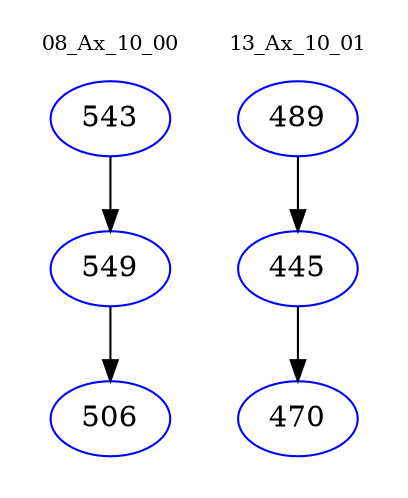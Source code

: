 digraph{
subgraph cluster_0 {
color = white
label = "08_Ax_10_00";
fontsize=10;
T0_543 [label="543", color="blue"]
T0_543 -> T0_549 [color="black"]
T0_549 [label="549", color="blue"]
T0_549 -> T0_506 [color="black"]
T0_506 [label="506", color="blue"]
}
subgraph cluster_1 {
color = white
label = "13_Ax_10_01";
fontsize=10;
T1_489 [label="489", color="blue"]
T1_489 -> T1_445 [color="black"]
T1_445 [label="445", color="blue"]
T1_445 -> T1_470 [color="black"]
T1_470 [label="470", color="blue"]
}
}

